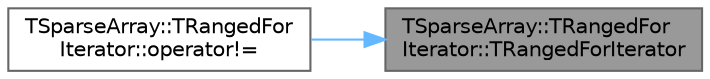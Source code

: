 digraph "TSparseArray::TRangedForIterator::TRangedForIterator"
{
 // INTERACTIVE_SVG=YES
 // LATEX_PDF_SIZE
  bgcolor="transparent";
  edge [fontname=Helvetica,fontsize=10,labelfontname=Helvetica,labelfontsize=10];
  node [fontname=Helvetica,fontsize=10,shape=box,height=0.2,width=0.4];
  rankdir="RL";
  Node1 [id="Node000001",label="TSparseArray::TRangedFor\lIterator::TRangedForIterator",height=0.2,width=0.4,color="gray40", fillcolor="grey60", style="filled", fontcolor="black",tooltip=" "];
  Node1 -> Node2 [id="edge1_Node000001_Node000002",dir="back",color="steelblue1",style="solid",tooltip=" "];
  Node2 [id="Node000002",label="TSparseArray::TRangedFor\lIterator::operator!=",height=0.2,width=0.4,color="grey40", fillcolor="white", style="filled",URL="$d1/dc4/classTSparseArray_1_1TRangedForIterator.html#a8893f24724f3f81cd0a4a3472e33242c",tooltip=" "];
}
